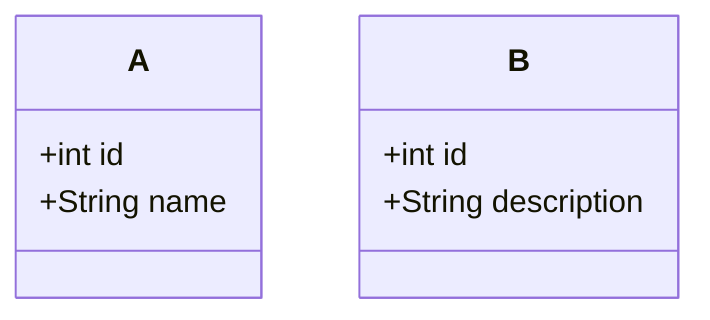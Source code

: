 classDiagram
    class A
    class B
    A : +int id
    A : +String name
    B : +int id
    B : +String description